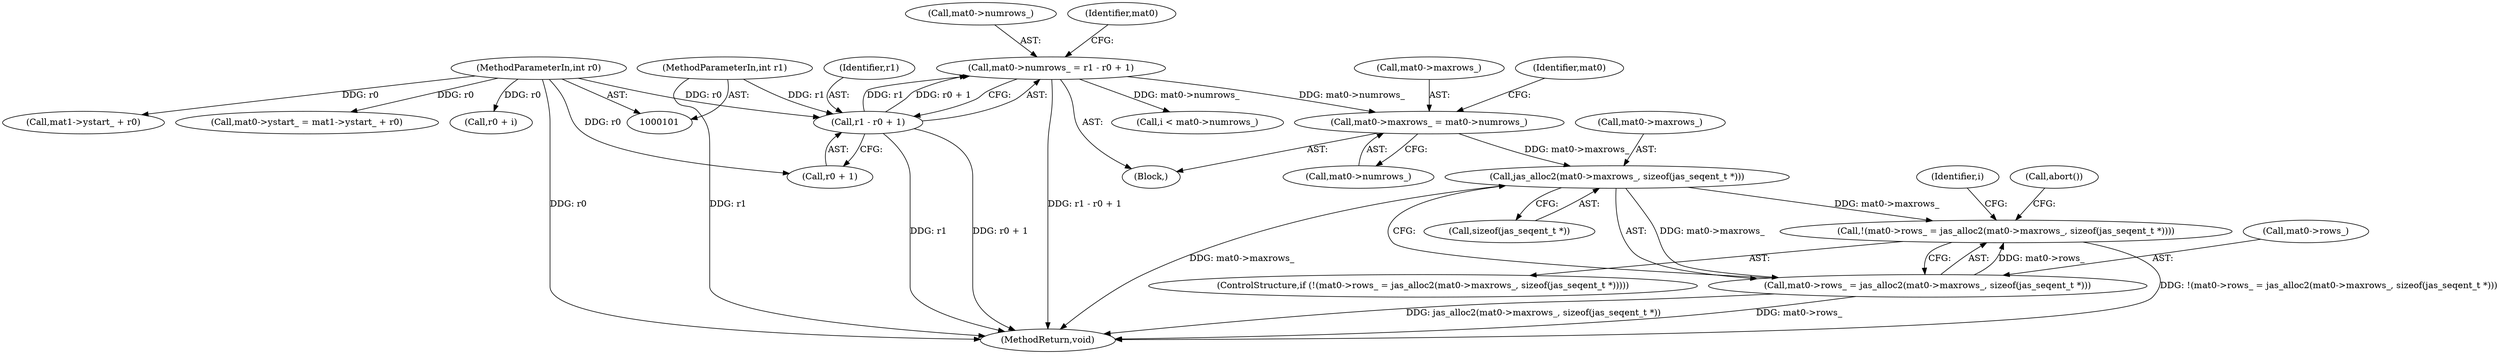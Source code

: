 digraph "0_jasper_d42b2388f7f8e0332c846675133acea151fc557a_17@pointer" {
"1000174" [label="(Call,mat0->maxrows_ = mat0->numrows_)"];
"1000156" [label="(Call,mat0->numrows_ = r1 - r0 + 1)"];
"1000160" [label="(Call,r1 - r0 + 1)"];
"1000106" [label="(MethodParameterIn,int r1)"];
"1000104" [label="(MethodParameterIn,int r0)"];
"1000187" [label="(Call,jas_alloc2(mat0->maxrows_, sizeof(jas_seqent_t *)))"];
"1000182" [label="(Call,!(mat0->rows_ = jas_alloc2(mat0->maxrows_, sizeof(jas_seqent_t *))))"];
"1000183" [label="(Call,mat0->rows_ = jas_alloc2(mat0->maxrows_, sizeof(jas_seqent_t *)))"];
"1000175" [label="(Call,mat0->maxrows_)"];
"1000157" [label="(Call,mat0->numrows_)"];
"1000162" [label="(Call,r0 + 1)"];
"1000183" [label="(Call,mat0->rows_ = jas_alloc2(mat0->maxrows_, sizeof(jas_seqent_t *)))"];
"1000156" [label="(Call,mat0->numrows_ = r1 - r0 + 1)"];
"1000108" [label="(Block,)"];
"1000235" [label="(Call,mat1->ystart_ + r0)"];
"1000161" [label="(Identifier,r1)"];
"1000160" [label="(Call,r1 - r0 + 1)"];
"1000174" [label="(Call,mat0->maxrows_ = mat0->numrows_)"];
"1000106" [label="(MethodParameterIn,int r1)"];
"1000185" [label="(Identifier,mat0)"];
"1000197" [label="(Identifier,i)"];
"1000184" [label="(Call,mat0->rows_)"];
"1000104" [label="(MethodParameterIn,int r0)"];
"1000187" [label="(Call,jas_alloc2(mat0->maxrows_, sizeof(jas_seqent_t *)))"];
"1000199" [label="(Call,i < mat0->numrows_)"];
"1000178" [label="(Call,mat0->numrows_)"];
"1000231" [label="(Call,mat0->ystart_ = mat1->ystart_ + r0)"];
"1000167" [label="(Identifier,mat0)"];
"1000191" [label="(Call,sizeof(jas_seqent_t *))"];
"1000188" [label="(Call,mat0->maxrows_)"];
"1000181" [label="(ControlStructure,if (!(mat0->rows_ = jas_alloc2(mat0->maxrows_, sizeof(jas_seqent_t *)))))"];
"1000218" [label="(Call,r0 + i)"];
"1000182" [label="(Call,!(mat0->rows_ = jas_alloc2(mat0->maxrows_, sizeof(jas_seqent_t *))))"];
"1000194" [label="(Call,abort())"];
"1000262" [label="(MethodReturn,void)"];
"1000174" -> "1000108"  [label="AST: "];
"1000174" -> "1000178"  [label="CFG: "];
"1000175" -> "1000174"  [label="AST: "];
"1000178" -> "1000174"  [label="AST: "];
"1000185" -> "1000174"  [label="CFG: "];
"1000156" -> "1000174"  [label="DDG: mat0->numrows_"];
"1000174" -> "1000187"  [label="DDG: mat0->maxrows_"];
"1000156" -> "1000108"  [label="AST: "];
"1000156" -> "1000160"  [label="CFG: "];
"1000157" -> "1000156"  [label="AST: "];
"1000160" -> "1000156"  [label="AST: "];
"1000167" -> "1000156"  [label="CFG: "];
"1000156" -> "1000262"  [label="DDG: r1 - r0 + 1"];
"1000160" -> "1000156"  [label="DDG: r1"];
"1000160" -> "1000156"  [label="DDG: r0 + 1"];
"1000156" -> "1000199"  [label="DDG: mat0->numrows_"];
"1000160" -> "1000162"  [label="CFG: "];
"1000161" -> "1000160"  [label="AST: "];
"1000162" -> "1000160"  [label="AST: "];
"1000160" -> "1000262"  [label="DDG: r0 + 1"];
"1000160" -> "1000262"  [label="DDG: r1"];
"1000106" -> "1000160"  [label="DDG: r1"];
"1000104" -> "1000160"  [label="DDG: r0"];
"1000106" -> "1000101"  [label="AST: "];
"1000106" -> "1000262"  [label="DDG: r1"];
"1000104" -> "1000101"  [label="AST: "];
"1000104" -> "1000262"  [label="DDG: r0"];
"1000104" -> "1000162"  [label="DDG: r0"];
"1000104" -> "1000218"  [label="DDG: r0"];
"1000104" -> "1000231"  [label="DDG: r0"];
"1000104" -> "1000235"  [label="DDG: r0"];
"1000187" -> "1000183"  [label="AST: "];
"1000187" -> "1000191"  [label="CFG: "];
"1000188" -> "1000187"  [label="AST: "];
"1000191" -> "1000187"  [label="AST: "];
"1000183" -> "1000187"  [label="CFG: "];
"1000187" -> "1000262"  [label="DDG: mat0->maxrows_"];
"1000187" -> "1000182"  [label="DDG: mat0->maxrows_"];
"1000187" -> "1000183"  [label="DDG: mat0->maxrows_"];
"1000182" -> "1000181"  [label="AST: "];
"1000182" -> "1000183"  [label="CFG: "];
"1000183" -> "1000182"  [label="AST: "];
"1000194" -> "1000182"  [label="CFG: "];
"1000197" -> "1000182"  [label="CFG: "];
"1000182" -> "1000262"  [label="DDG: !(mat0->rows_ = jas_alloc2(mat0->maxrows_, sizeof(jas_seqent_t *)))"];
"1000183" -> "1000182"  [label="DDG: mat0->rows_"];
"1000184" -> "1000183"  [label="AST: "];
"1000183" -> "1000262"  [label="DDG: jas_alloc2(mat0->maxrows_, sizeof(jas_seqent_t *))"];
"1000183" -> "1000262"  [label="DDG: mat0->rows_"];
}
